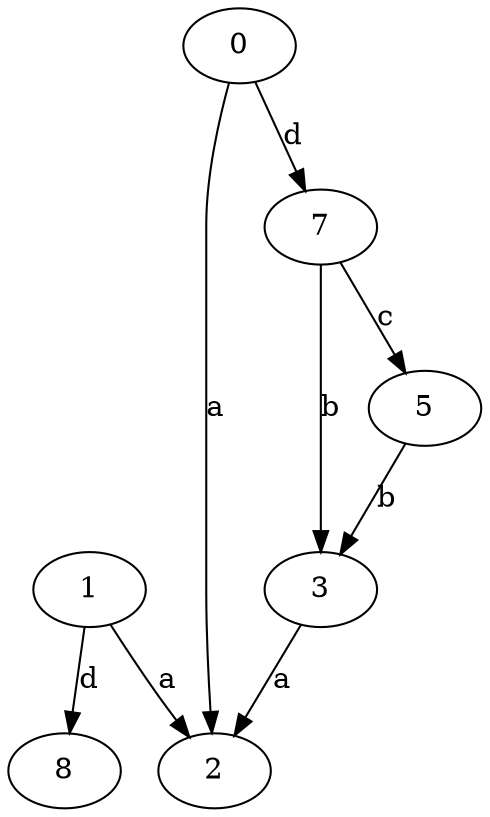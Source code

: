 strict digraph  {
1;
2;
3;
5;
0;
7;
8;
1 -> 2  [label=a];
1 -> 8  [label=d];
3 -> 2  [label=a];
5 -> 3  [label=b];
0 -> 2  [label=a];
0 -> 7  [label=d];
7 -> 3  [label=b];
7 -> 5  [label=c];
}
